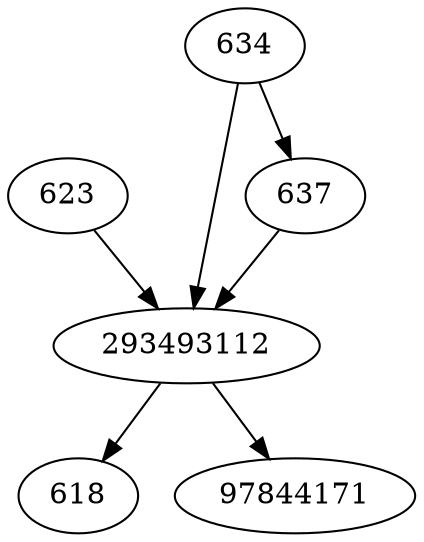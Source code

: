 strict digraph  {
618;
97844171;
623;
293493112;
634;
637;
623 -> 293493112;
293493112 -> 618;
293493112 -> 97844171;
634 -> 293493112;
634 -> 637;
637 -> 293493112;
}
